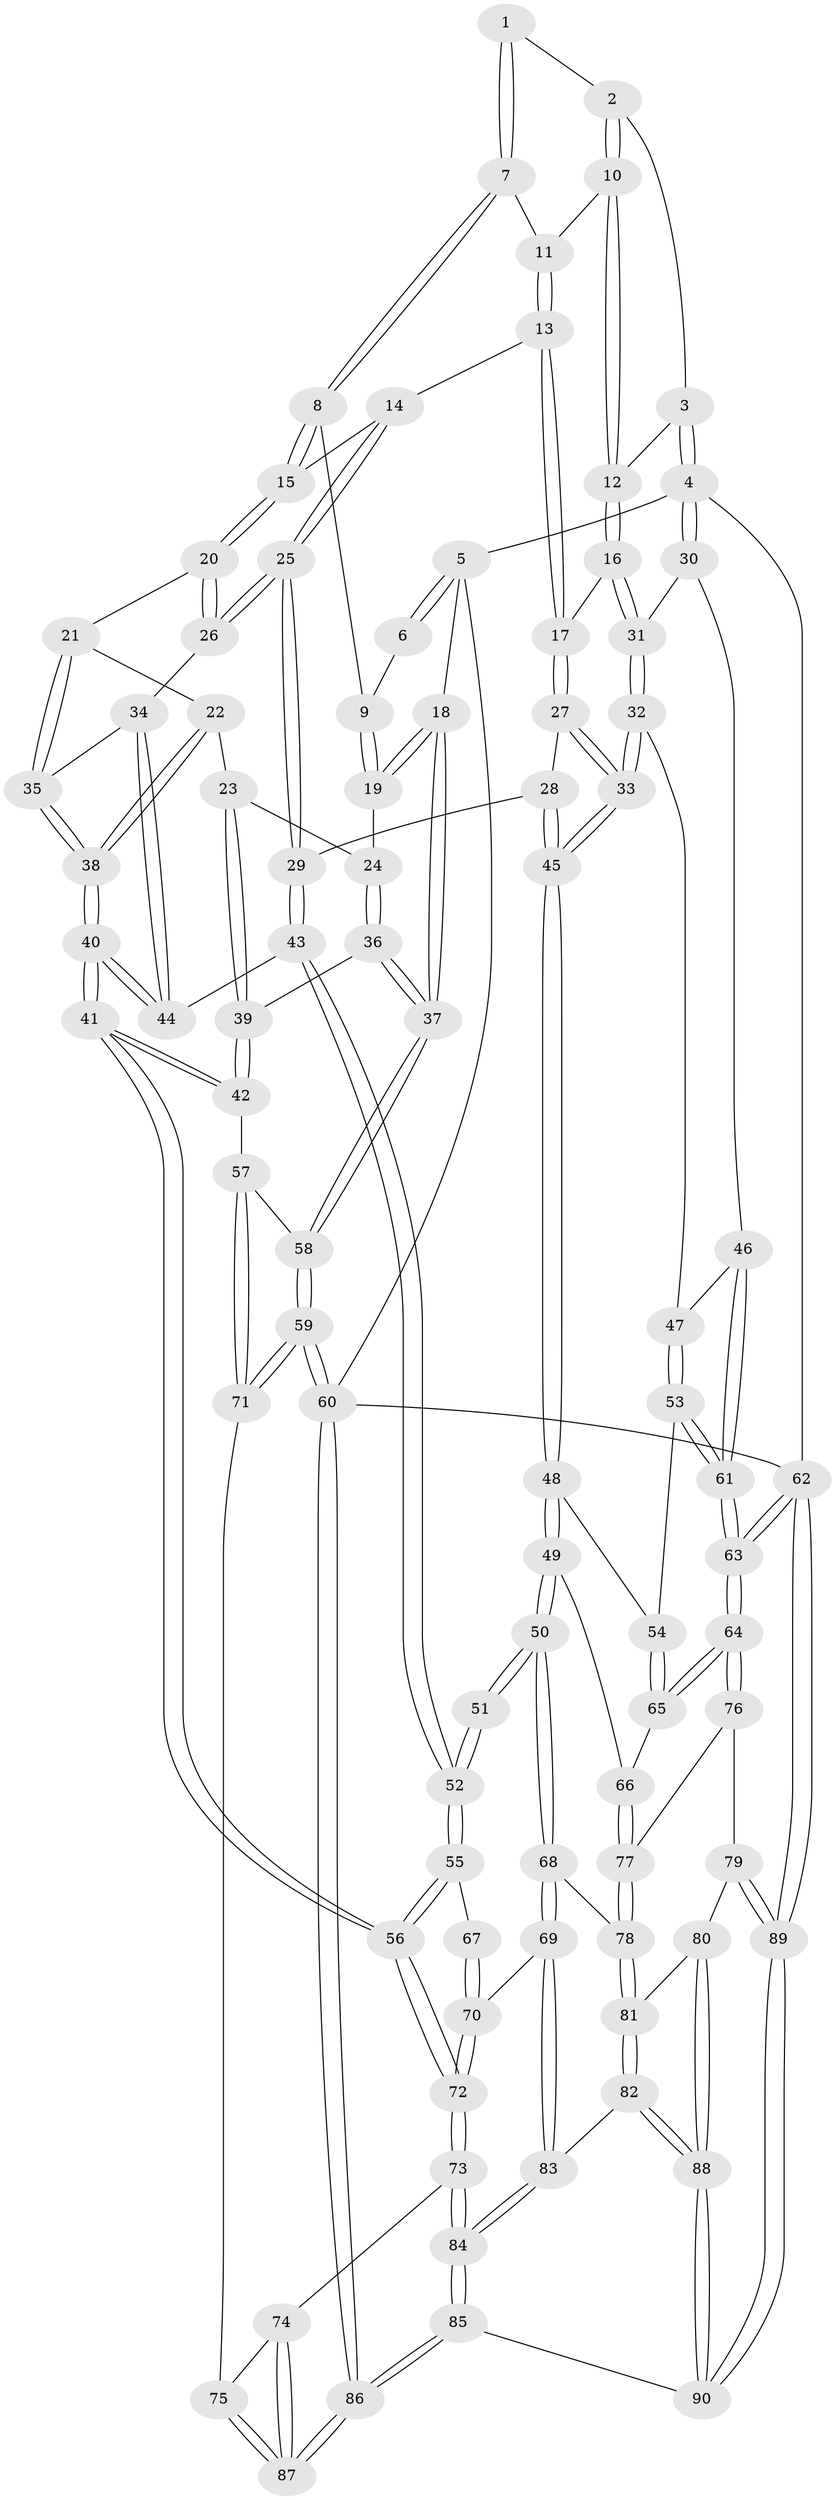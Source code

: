 // coarse degree distribution, {4: 0.38181818181818183, 3: 0.5818181818181818, 2: 0.03636363636363636}
// Generated by graph-tools (version 1.1) at 2025/38/03/04/25 23:38:21]
// undirected, 90 vertices, 222 edges
graph export_dot {
  node [color=gray90,style=filled];
  1 [pos="+0.2596359648015028+0"];
  2 [pos="+0.5839604106203115+0"];
  3 [pos="+1+0"];
  4 [pos="+1+0"];
  5 [pos="+0+0"];
  6 [pos="+0.2094489037466187+0"];
  7 [pos="+0.30121342044183014+0"];
  8 [pos="+0.3502145428865921+0.18330845304086615"];
  9 [pos="+0.18409588117006154+0.25373035125624055"];
  10 [pos="+0.6133312175109689+0.1016730928260761"];
  11 [pos="+0.540826171171052+0.158342236470716"];
  12 [pos="+0.7644477492395597+0.21574506020451026"];
  13 [pos="+0.46264294073079365+0.2298985796935626"];
  14 [pos="+0.4421587375489725+0.23597525356551208"];
  15 [pos="+0.4188587779890624+0.23298341466633016"];
  16 [pos="+0.7789555260374601+0.2496376758388123"];
  17 [pos="+0.577780578632165+0.32804848275975373"];
  18 [pos="+0+0.17282260034009372"];
  19 [pos="+0.1282714053556686+0.30486965815603967"];
  20 [pos="+0.36662994447905883+0.3090776233219324"];
  21 [pos="+0.2625299727169202+0.37916860079342"];
  22 [pos="+0.2240731011243666+0.3787813404823755"];
  23 [pos="+0.17631476342605043+0.36289384507112965"];
  24 [pos="+0.13049373408042414+0.3083226127012907"];
  25 [pos="+0.46990320005892966+0.4240267354824602"];
  26 [pos="+0.38534417903571794+0.42300797308179705"];
  27 [pos="+0.5708371527791991+0.43689362833350215"];
  28 [pos="+0.5330580698103389+0.45998389044567367"];
  29 [pos="+0.5158148169325824+0.46830909700544465"];
  30 [pos="+1+0.1230254397981378"];
  31 [pos="+0.8041311057650234+0.27973525966495777"];
  32 [pos="+0.8079530336050111+0.4165289751666589"];
  33 [pos="+0.756983987637355+0.45463371050711293"];
  34 [pos="+0.3525686602486402+0.44141610286738414"];
  35 [pos="+0.34957068717924894+0.44188536575530796"];
  36 [pos="+0.05470122261679082+0.5021528621639322"];
  37 [pos="+0+0.5477495028413455"];
  38 [pos="+0.29417637855634854+0.5577992567106277"];
  39 [pos="+0.15369303621691+0.5277479810293927"];
  40 [pos="+0.2871857000861678+0.6338049228894066"];
  41 [pos="+0.27139023885955377+0.6740530681005972"];
  42 [pos="+0.2053082832145469+0.659321639313251"];
  43 [pos="+0.508060759548841+0.4932229448642931"];
  44 [pos="+0.41151561900218414+0.5204543808297426"];
  45 [pos="+0.6968672642639675+0.6035013704394907"];
  46 [pos="+1+0.4683252597327242"];
  47 [pos="+0.8124401620184845+0.4196160816242992"];
  48 [pos="+0.6803933348231344+0.6583487248008291"];
  49 [pos="+0.6550706122141011+0.6863928528384063"];
  50 [pos="+0.6536151427926539+0.6878383981894379"];
  51 [pos="+0.6082777413865077+0.6755849387902886"];
  52 [pos="+0.5176113221706037+0.5551069502460491"];
  53 [pos="+0.9205290686301744+0.632304669208412"];
  54 [pos="+0.9007305716279029+0.6606310120108919"];
  55 [pos="+0.3161193257374962+0.6912887778603798"];
  56 [pos="+0.291064065580218+0.6945806067342168"];
  57 [pos="+0.1671078350980618+0.6711770215546197"];
  58 [pos="+0+0.5557611728119654"];
  59 [pos="+0+0.9519652157965589"];
  60 [pos="+0+1"];
  61 [pos="+1+0.5866465234073586"];
  62 [pos="+1+1"];
  63 [pos="+1+1"];
  64 [pos="+1+0.8968790921402855"];
  65 [pos="+0.8990726200259705+0.74343419019136"];
  66 [pos="+0.8832057485861807+0.7507215435498099"];
  67 [pos="+0.5051662422325498+0.7142495024533619"];
  68 [pos="+0.6628833634424898+0.7319170386474158"];
  69 [pos="+0.5173137123605648+0.8615693564992742"];
  70 [pos="+0.49329480597695263+0.8198440968362187"];
  71 [pos="+0.020236316448090298+0.8527804725109442"];
  72 [pos="+0.30460026614444236+0.7931278170532827"];
  73 [pos="+0.30387638486617585+0.8057028506893484"];
  74 [pos="+0.24402898869414746+0.8448506624461581"];
  75 [pos="+0.11505465821045614+0.894668297235606"];
  76 [pos="+0.8484277993592398+0.870107572349487"];
  77 [pos="+0.8083014236920358+0.795362559953102"];
  78 [pos="+0.6976648623883619+0.798370638246718"];
  79 [pos="+0.779258685423221+0.9114025945920112"];
  80 [pos="+0.7157425754286999+0.8741440013587053"];
  81 [pos="+0.697355804247828+0.825529266584564"];
  82 [pos="+0.5440524354196778+0.9303712205257303"];
  83 [pos="+0.5157331838953634+0.8902603841524049"];
  84 [pos="+0.3418239640001001+0.8999448563430088"];
  85 [pos="+0.32684128782820954+1"];
  86 [pos="+0.24519904266369238+1"];
  87 [pos="+0.17269341777854338+1"];
  88 [pos="+0.5816160918071466+1"];
  89 [pos="+1+1"];
  90 [pos="+0.5806708868371974+1"];
  1 -- 2;
  1 -- 7;
  1 -- 7;
  2 -- 3;
  2 -- 10;
  2 -- 10;
  3 -- 4;
  3 -- 4;
  3 -- 12;
  4 -- 5;
  4 -- 30;
  4 -- 30;
  4 -- 62;
  5 -- 6;
  5 -- 6;
  5 -- 18;
  5 -- 60;
  6 -- 9;
  7 -- 8;
  7 -- 8;
  7 -- 11;
  8 -- 9;
  8 -- 15;
  8 -- 15;
  9 -- 19;
  9 -- 19;
  10 -- 11;
  10 -- 12;
  10 -- 12;
  11 -- 13;
  11 -- 13;
  12 -- 16;
  12 -- 16;
  13 -- 14;
  13 -- 17;
  13 -- 17;
  14 -- 15;
  14 -- 25;
  14 -- 25;
  15 -- 20;
  15 -- 20;
  16 -- 17;
  16 -- 31;
  16 -- 31;
  17 -- 27;
  17 -- 27;
  18 -- 19;
  18 -- 19;
  18 -- 37;
  18 -- 37;
  19 -- 24;
  20 -- 21;
  20 -- 26;
  20 -- 26;
  21 -- 22;
  21 -- 35;
  21 -- 35;
  22 -- 23;
  22 -- 38;
  22 -- 38;
  23 -- 24;
  23 -- 39;
  23 -- 39;
  24 -- 36;
  24 -- 36;
  25 -- 26;
  25 -- 26;
  25 -- 29;
  25 -- 29;
  26 -- 34;
  27 -- 28;
  27 -- 33;
  27 -- 33;
  28 -- 29;
  28 -- 45;
  28 -- 45;
  29 -- 43;
  29 -- 43;
  30 -- 31;
  30 -- 46;
  31 -- 32;
  31 -- 32;
  32 -- 33;
  32 -- 33;
  32 -- 47;
  33 -- 45;
  33 -- 45;
  34 -- 35;
  34 -- 44;
  34 -- 44;
  35 -- 38;
  35 -- 38;
  36 -- 37;
  36 -- 37;
  36 -- 39;
  37 -- 58;
  37 -- 58;
  38 -- 40;
  38 -- 40;
  39 -- 42;
  39 -- 42;
  40 -- 41;
  40 -- 41;
  40 -- 44;
  40 -- 44;
  41 -- 42;
  41 -- 42;
  41 -- 56;
  41 -- 56;
  42 -- 57;
  43 -- 44;
  43 -- 52;
  43 -- 52;
  45 -- 48;
  45 -- 48;
  46 -- 47;
  46 -- 61;
  46 -- 61;
  47 -- 53;
  47 -- 53;
  48 -- 49;
  48 -- 49;
  48 -- 54;
  49 -- 50;
  49 -- 50;
  49 -- 66;
  50 -- 51;
  50 -- 51;
  50 -- 68;
  50 -- 68;
  51 -- 52;
  51 -- 52;
  52 -- 55;
  52 -- 55;
  53 -- 54;
  53 -- 61;
  53 -- 61;
  54 -- 65;
  54 -- 65;
  55 -- 56;
  55 -- 56;
  55 -- 67;
  56 -- 72;
  56 -- 72;
  57 -- 58;
  57 -- 71;
  57 -- 71;
  58 -- 59;
  58 -- 59;
  59 -- 60;
  59 -- 60;
  59 -- 71;
  59 -- 71;
  60 -- 86;
  60 -- 86;
  60 -- 62;
  61 -- 63;
  61 -- 63;
  62 -- 63;
  62 -- 63;
  62 -- 89;
  62 -- 89;
  63 -- 64;
  63 -- 64;
  64 -- 65;
  64 -- 65;
  64 -- 76;
  64 -- 76;
  65 -- 66;
  66 -- 77;
  66 -- 77;
  67 -- 70;
  67 -- 70;
  68 -- 69;
  68 -- 69;
  68 -- 78;
  69 -- 70;
  69 -- 83;
  69 -- 83;
  70 -- 72;
  70 -- 72;
  71 -- 75;
  72 -- 73;
  72 -- 73;
  73 -- 74;
  73 -- 84;
  73 -- 84;
  74 -- 75;
  74 -- 87;
  74 -- 87;
  75 -- 87;
  75 -- 87;
  76 -- 77;
  76 -- 79;
  77 -- 78;
  77 -- 78;
  78 -- 81;
  78 -- 81;
  79 -- 80;
  79 -- 89;
  79 -- 89;
  80 -- 81;
  80 -- 88;
  80 -- 88;
  81 -- 82;
  81 -- 82;
  82 -- 83;
  82 -- 88;
  82 -- 88;
  83 -- 84;
  83 -- 84;
  84 -- 85;
  84 -- 85;
  85 -- 86;
  85 -- 86;
  85 -- 90;
  86 -- 87;
  86 -- 87;
  88 -- 90;
  88 -- 90;
  89 -- 90;
  89 -- 90;
}
